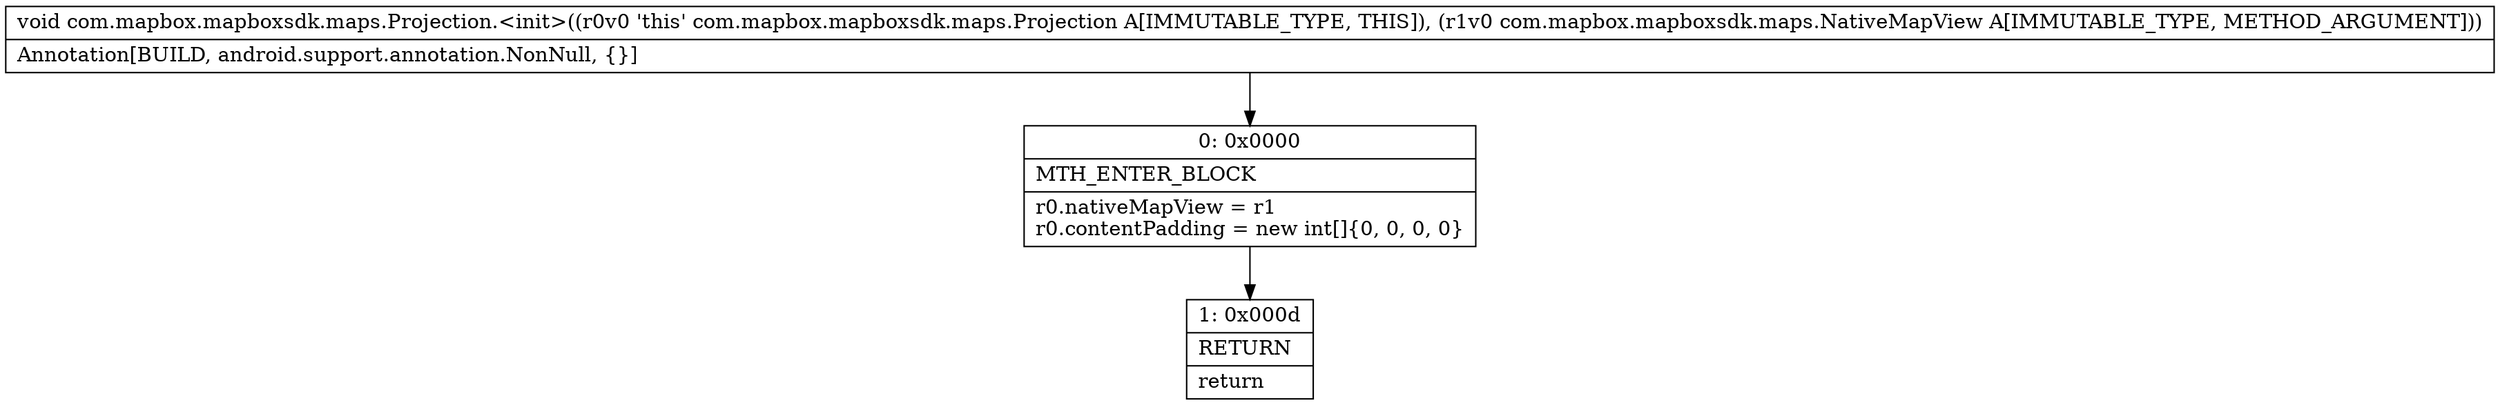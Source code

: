 digraph "CFG forcom.mapbox.mapboxsdk.maps.Projection.\<init\>(Lcom\/mapbox\/mapboxsdk\/maps\/NativeMapView;)V" {
Node_0 [shape=record,label="{0\:\ 0x0000|MTH_ENTER_BLOCK\l|r0.nativeMapView = r1\lr0.contentPadding = new int[]\{0, 0, 0, 0\}\l}"];
Node_1 [shape=record,label="{1\:\ 0x000d|RETURN\l|return\l}"];
MethodNode[shape=record,label="{void com.mapbox.mapboxsdk.maps.Projection.\<init\>((r0v0 'this' com.mapbox.mapboxsdk.maps.Projection A[IMMUTABLE_TYPE, THIS]), (r1v0 com.mapbox.mapboxsdk.maps.NativeMapView A[IMMUTABLE_TYPE, METHOD_ARGUMENT]))  | Annotation[BUILD, android.support.annotation.NonNull, \{\}]\l}"];
MethodNode -> Node_0;
Node_0 -> Node_1;
}

